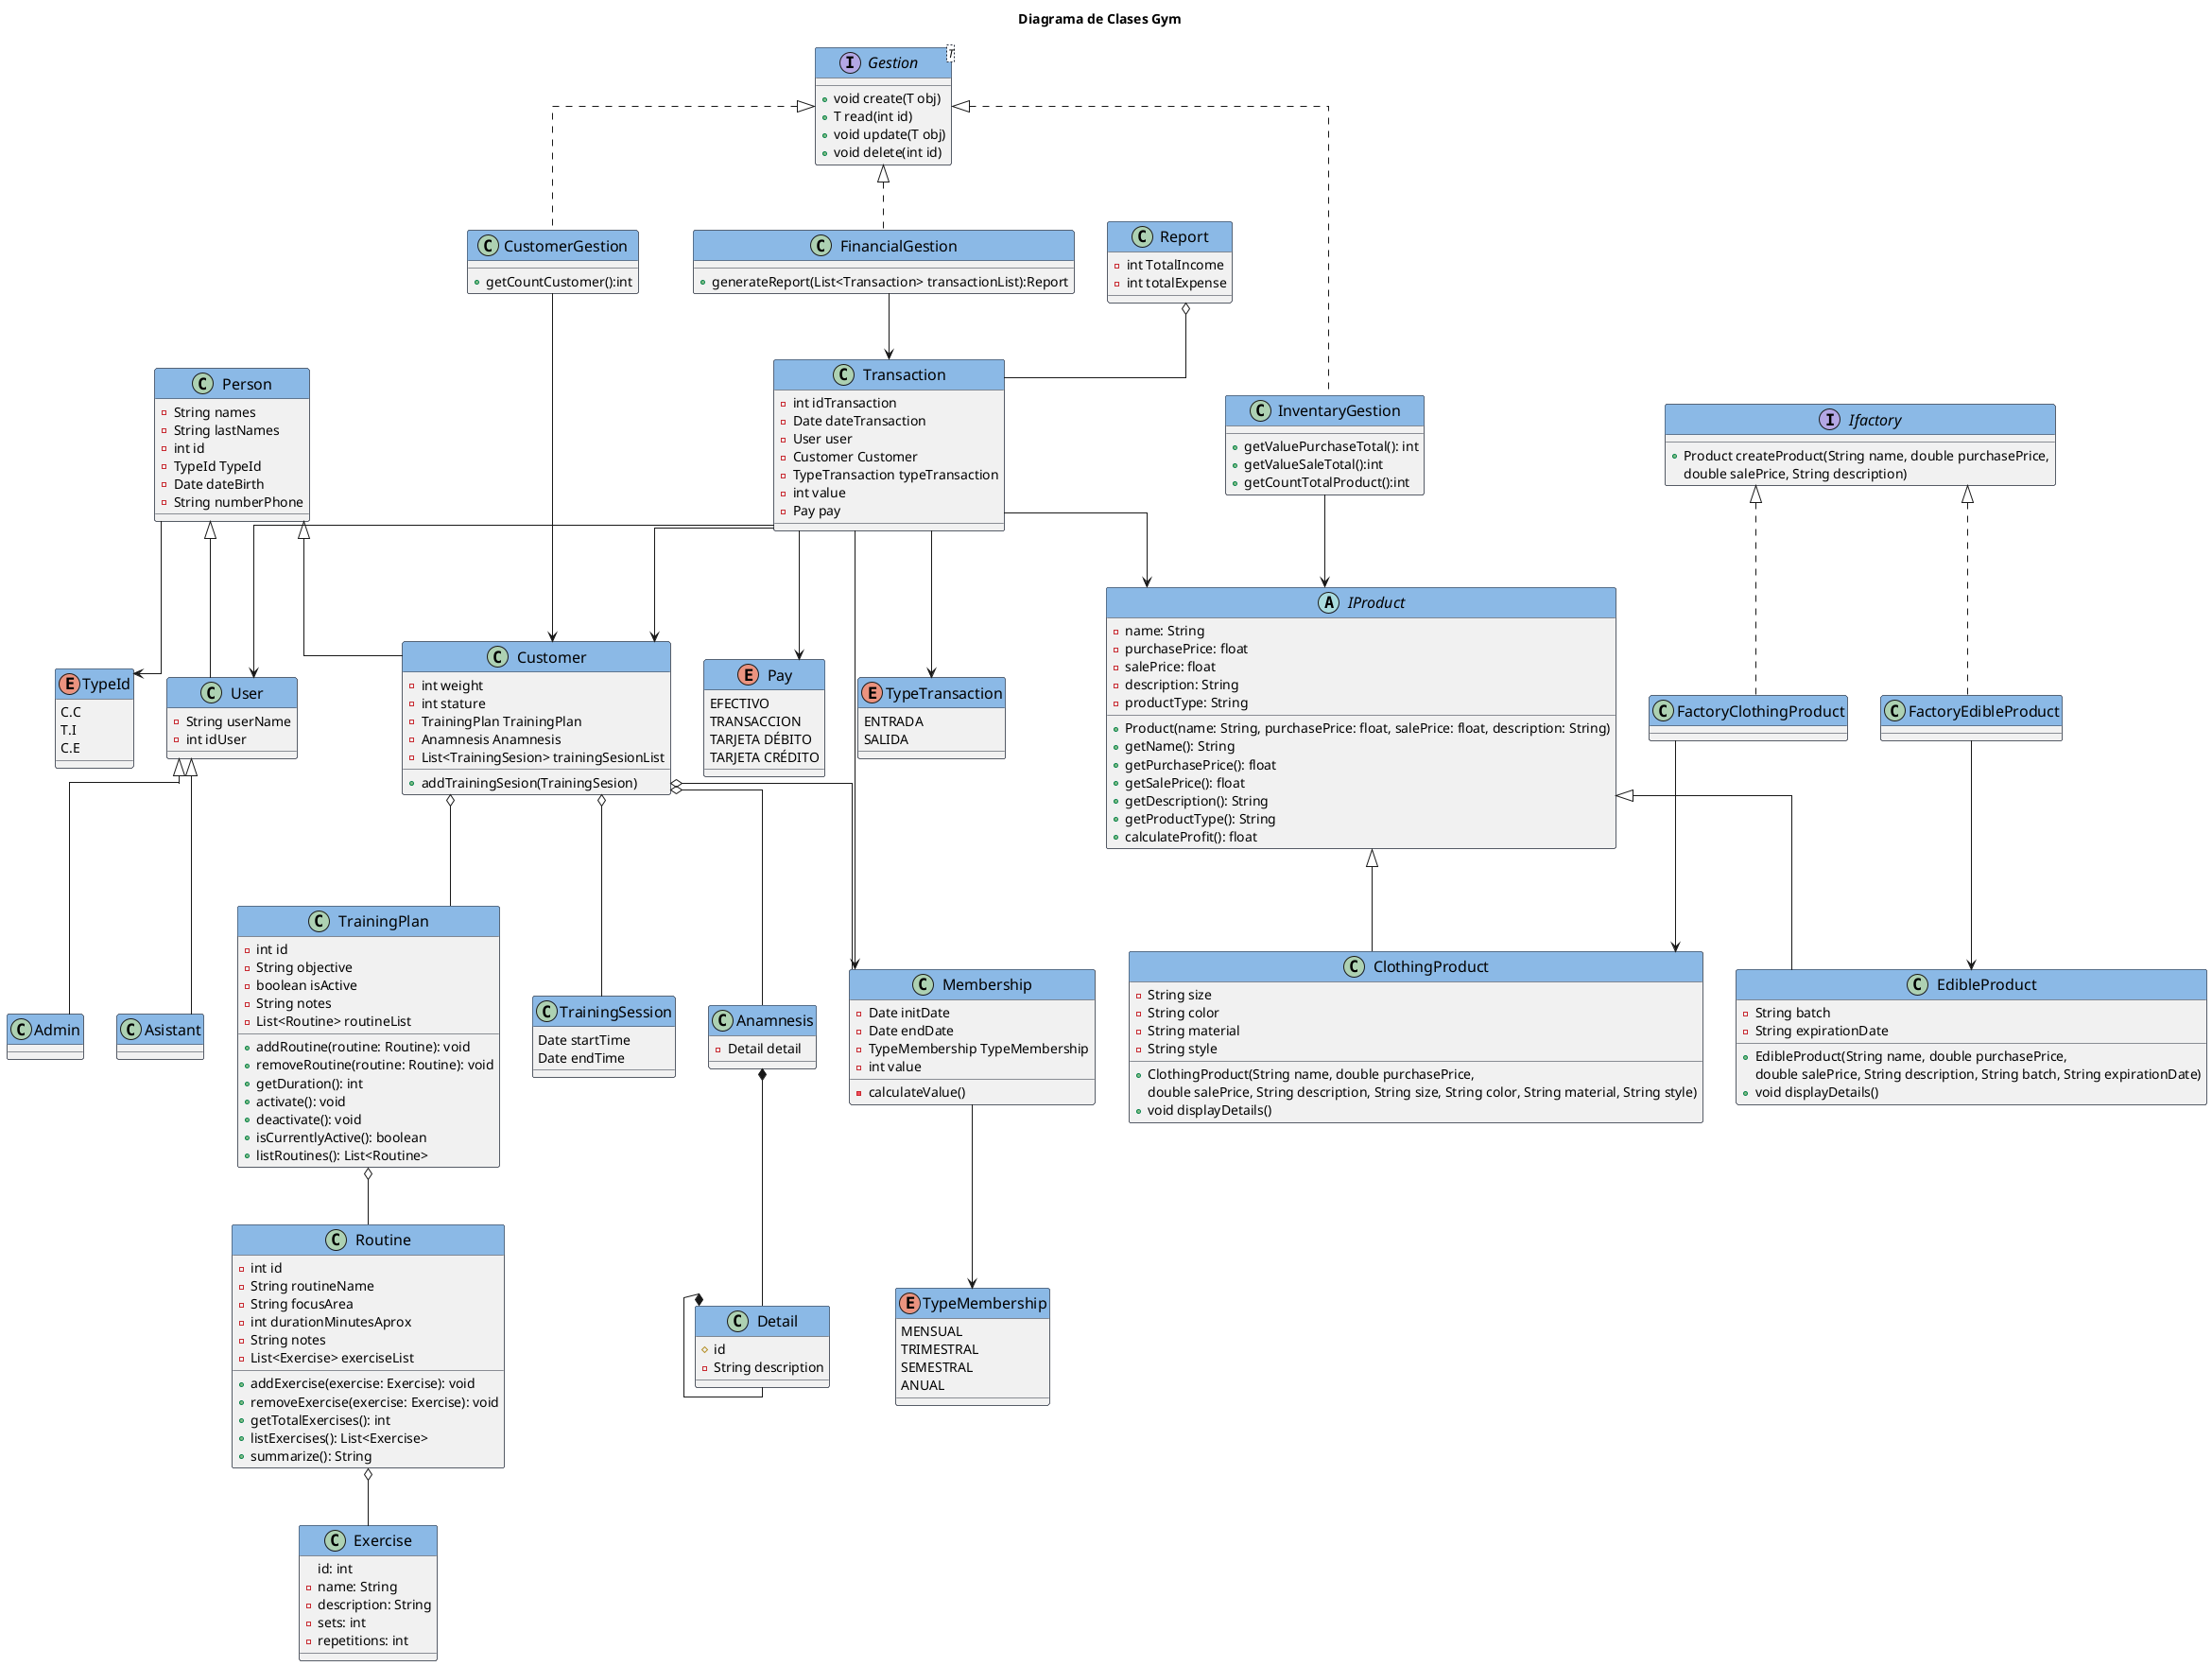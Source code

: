 @startuml
title Diagrama de Clases Gym
'! FALTA VERIFICAR COMO SE LE ASIGNAN LAS GESTIONES A 
'! LOS USUARIOS 
'!AGREGAR ATRIBUTOS Y MÉTODOS NECESARIOS A ADMIN, ASISTANT
'! AGREGAR GETTERS SETTERS Y CONSTRUCTORES A TODAS LAS QUE FALTEN
'! AGREGAR CARDINALIDADES

' ----- CLASES ----------
class Person{
    -String names
    -String lastNames
    -int id
    -TypeId TypeId
    -Date dateBirth
    -String numberPhone
}
enum TypeId{
    C.C
    T.I
    C.E
}

class Customer{
    -int weight
    -int stature
    -TrainingPlan TrainingPlan
    -Anamnesis Anamnesis
    -List<TrainingSesion> trainingSesionList
    +addTrainingSesion(TrainingSesion)
}
class User{
    -String userName
    -int idUser

}
class Anamnesis{
    -Detail detail
}
class Detail{
    #id
    -String description

}
class Membership{
    -Date initDate
    -Date endDate
    -TypeMembership TypeMembership
    -int value
    -calculateValue()
}

enum TypeMembership{
    MENSUAL
    TRIMESTRAL 
    SEMESTRAL
    ANUAL

}
class TrainingPlan{

  -int id
  -String objective
  -boolean isActive
  -String notes
  -List<Routine> routineList
  + addRoutine(routine: Routine): void
  + removeRoutine(routine: Routine): void
  + getDuration(): int
  + activate(): void
  + deactivate(): void
  + isCurrentlyActive(): boolean
  + listRoutines(): List<Routine>
}


class Routine{
    -int id
    -String routineName
    -String focusArea
    -int durationMinutesAprox
    -String notes
    -List<Exercise> exerciseList
    + addExercise(exercise: Exercise): void
    + removeExercise(exercise: Exercise): void
    + getTotalExercises(): int
    + listExercises(): List<Exercise>
    + summarize(): String
}
class Exercise{
    id: int
  - name: String
  - description: String
  - sets: int
  - repetitions: int

}
class TrainingSession{
    Date startTime
    Date endTime

}
class Admin{

}
class Asistant{

}
abstract class IProduct{
      - name: String
  - purchasePrice: float
  - salePrice: float
  - description: String
  - productType: String
  
  + Product(name: String, purchasePrice: float, salePrice: float, description: String)
  + getName(): String
  + getPurchasePrice(): float
  + getSalePrice(): float
  + getDescription(): String
  + getProductType(): String
  + calculateProfit(): float

}
class EdibleProduct{
- String batch
    - String expirationDate
    + EdibleProduct(String name, double purchasePrice,
     double salePrice, String description, String batch, String expirationDate)
    + void displayDetails()
}
class ClothingProduct{
 - String size
    - String color
    - String material
    - String style
    + ClothingProduct(String name, double purchasePrice,
     double salePrice, String description, String size, String color, String material, String style)
    + void displayDetails()
}
interface Ifactory{
    + Product createProduct(String name, double purchasePrice, 
    double salePrice, String description)
}
class FactoryEdibleProduct{
}
class FactoryClothingProduct{

}
class InventaryGestion{
    +getValuePurchaseTotal(): int
    +getValueSaleTotal():int
    +getCountTotalProduct():int

}
class CustomerGestion{
    +getCountCustomer():int
}
class FinancialGestion{
    +generateReport(List<Transaction> transactionList):Report
}
interface Gestion<T> {
    + void create(T obj)
    + T read(int id)
    + void update(T obj)
    + void delete(int id)
}
class Transaction{
    -int idTransaction
    -Date dateTransaction
    -User user
    -Customer Customer
    -TypeTransaction typeTransaction
    - int value
    - Pay pay


}

enum TypeTransaction{
    ENTRADA
    SALIDA
}
enum Pay{
    EFECTIVO
    TRANSACCION 
    TARJETA DÉBITO
    TARJETA CRÉDITO
}

class Report{
    - int TotalIncome
    - int totalExpense
}
'------ RELACIONES ---------
Person <|-- User
Person <|-- Customer
User <|-- Asistant
User <|-- Admin
Ifactory <|.. FactoryClothingProduct
Ifactory <|.. FactoryEdibleProduct
IProduct <|-- EdibleProduct
IProduct <|-- ClothingProduct
Gestion <|.. InventaryGestion
Gestion <|.. CustomerGestion
Gestion <|.. FinancialGestion
Customer o-- Anamnesis
Customer o-- Membership
Customer o-- TrainingPlan
Customer o-- TrainingSession
TrainingPlan o-- Routine
Report o-- Transaction
Routine o-- Exercise
Anamnesis *-- Detail
Detail*-- Detail
FactoryEdibleProduct --> EdibleProduct
FactoryClothingProduct --> ClothingProduct
InventaryGestion --> IProduct
CustomerGestion --> Customer

FinancialGestion --> Transaction
Transaction --> User
Transaction --> Customer
Transaction --> IProduct
Transaction --> Membership
Person --> TypeId
Membership --> TypeMembership
Transaction --> Pay
Transaction --> TypeTransaction




' Definir la apariencia general
skinparam classAttributeIconSize 8
skinparam classFontSize 16
skinparam classFontName "Arial"
skinparam classBorderColor #212837
skinparam classHeaderFontColor #FFFFFF
skinparam classHeaderBackgroundColor #8BB9E6
skinparam classArrowColor #6E95C2
skinparam linetype ortho

' k
@enduml